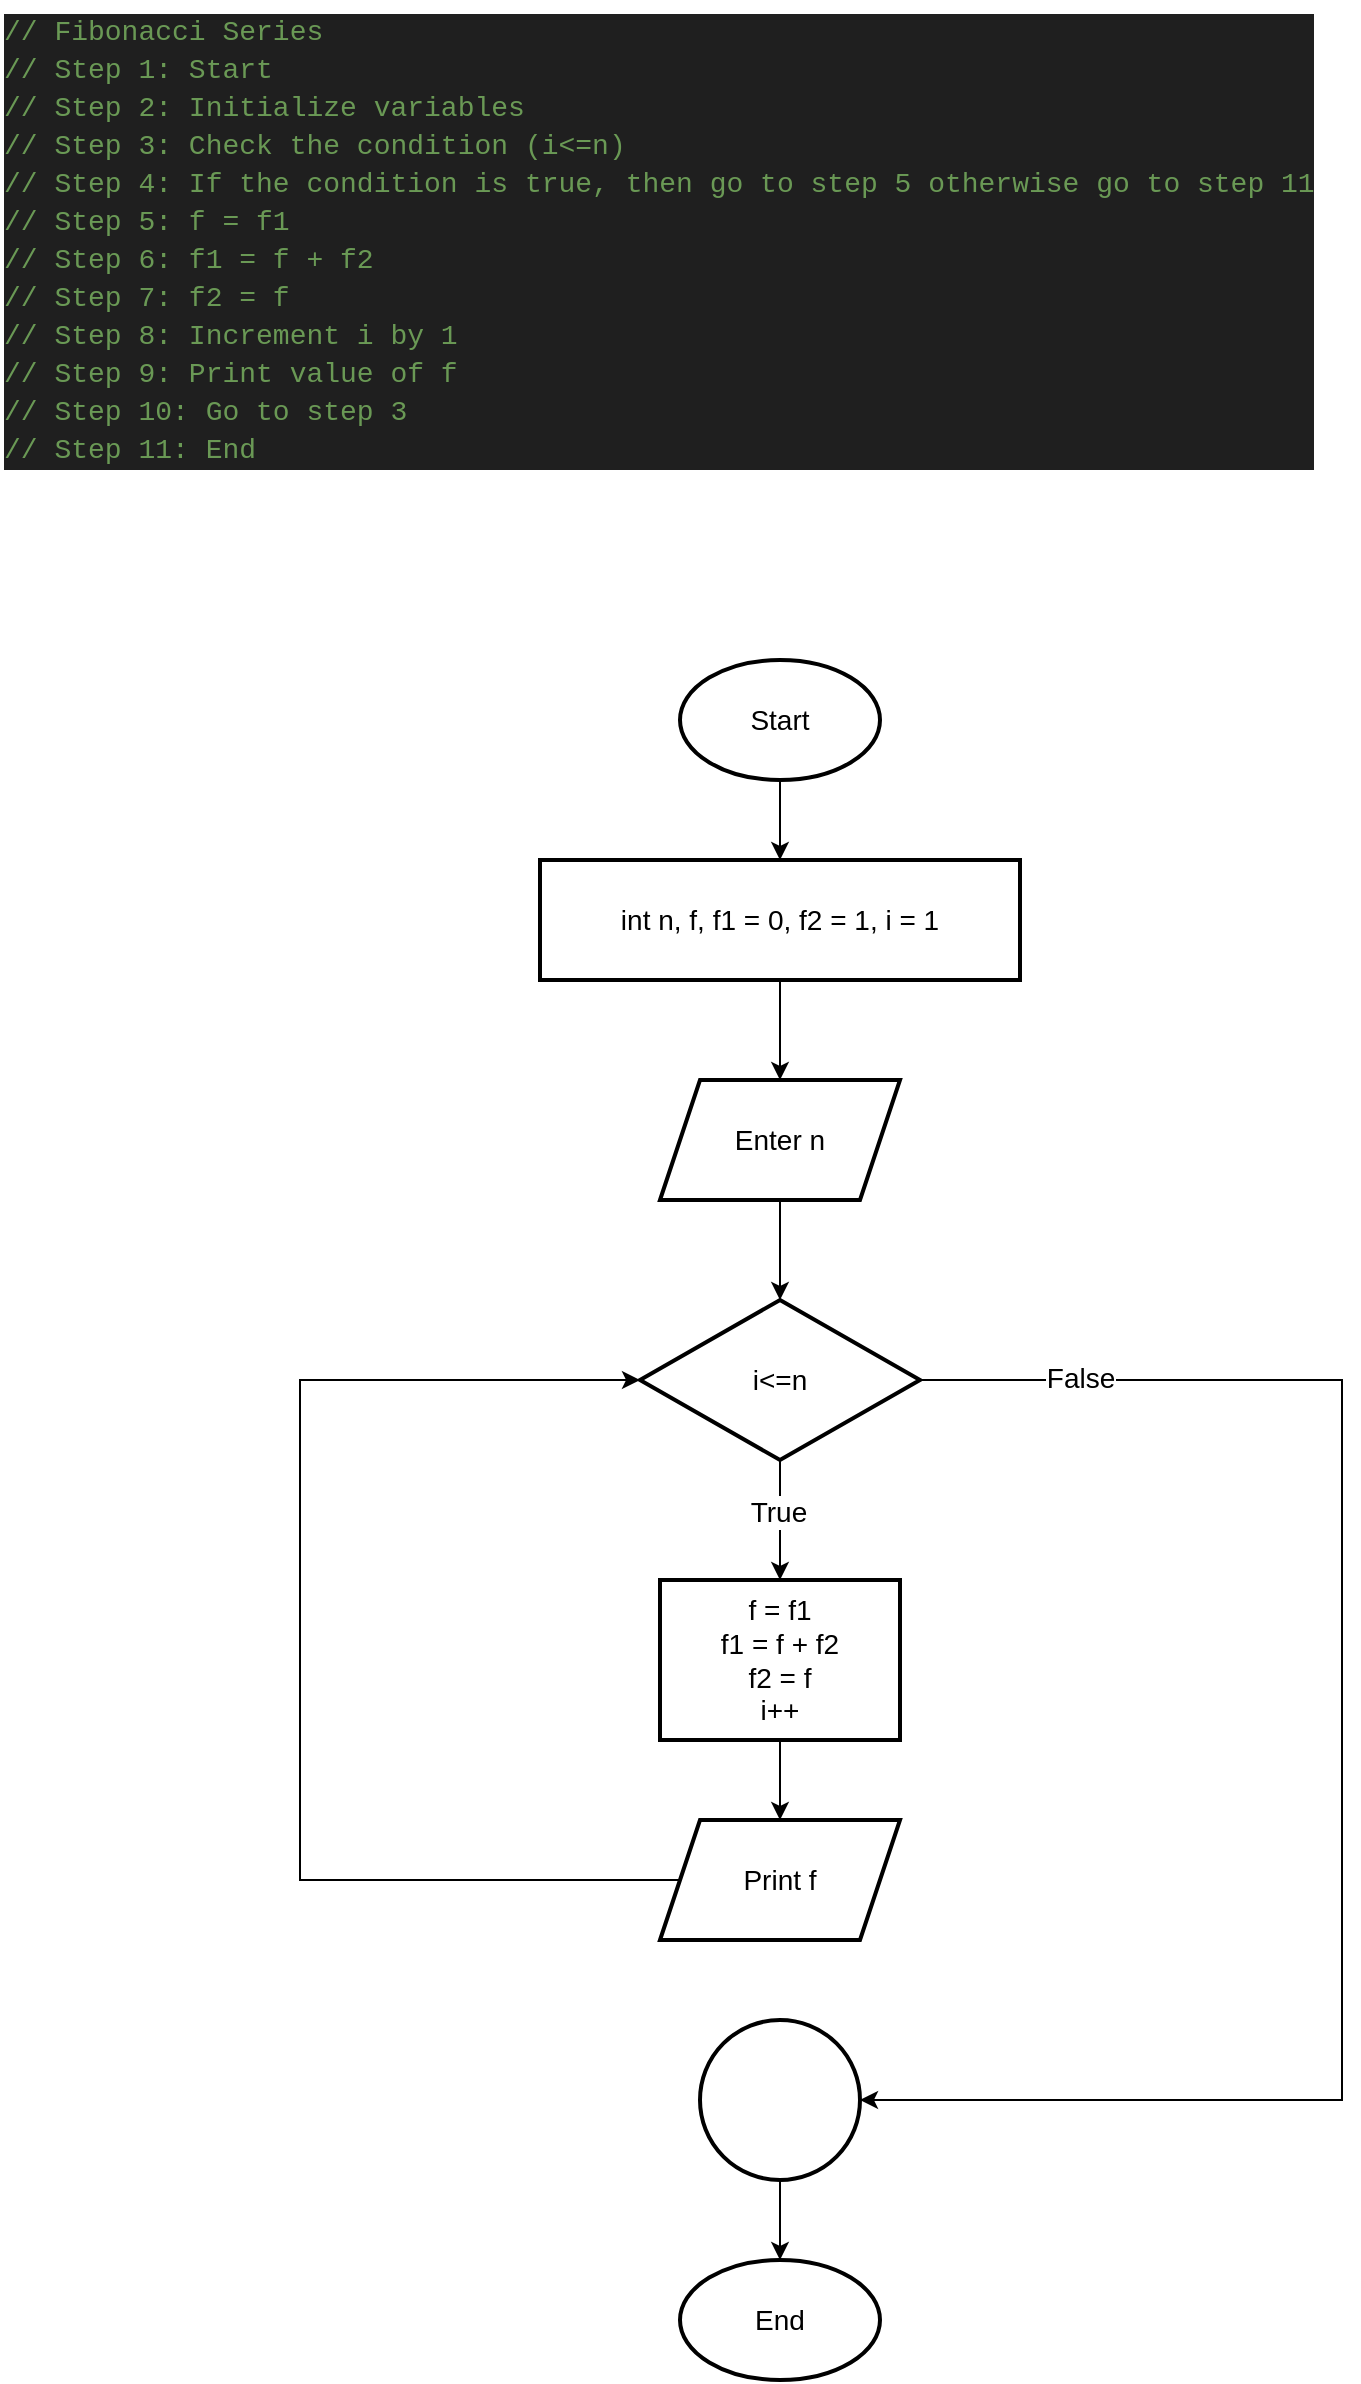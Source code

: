 <mxfile version="26.2.9">
  <diagram name="Page-1" id="fhRAKGTHHAc35T6EAGJd">
    <mxGraphModel dx="949" dy="511" grid="1" gridSize="10" guides="1" tooltips="1" connect="1" arrows="1" fold="1" page="1" pageScale="1" pageWidth="850" pageHeight="1100" math="0" shadow="0">
      <root>
        <mxCell id="0" />
        <mxCell id="1" parent="0" />
        <mxCell id="p7B1L4sdsP2DGnX8F3GJ-1" value="&lt;div style=&quot;color: rgb(204, 204, 204); background-color: rgb(31, 31, 31); font-family: Consolas, &amp;quot;Courier New&amp;quot;, monospace; font-weight: normal; line-height: 19px; white-space: pre;&quot;&gt;&lt;div&gt;&lt;span style=&quot;color: #6a9955;&quot;&gt;// Fibonacci Series&lt;/span&gt;&lt;/div&gt;&lt;div&gt;&lt;span style=&quot;color: #6a9955;&quot;&gt;// Step 1: Start&lt;/span&gt;&lt;/div&gt;&lt;div&gt;&lt;span style=&quot;color: #6a9955;&quot;&gt;// Step 2: Initialize variables&lt;/span&gt;&lt;/div&gt;&lt;div&gt;&lt;span style=&quot;color: #6a9955;&quot;&gt;// Step 3: Check the condition (i&amp;lt;=n)&lt;/span&gt;&lt;/div&gt;&lt;div&gt;&lt;span style=&quot;color: #6a9955;&quot;&gt;// Step 4: If the condition is true, then go to step 5 otherwise go to step 11&lt;/span&gt;&lt;/div&gt;&lt;div&gt;&lt;span style=&quot;color: #6a9955;&quot;&gt;// Step 5: f = f1&lt;/span&gt;&lt;/div&gt;&lt;div&gt;&lt;span style=&quot;color: #6a9955;&quot;&gt;// Step 6: f1 = f + f2&lt;/span&gt;&lt;/div&gt;&lt;div&gt;&lt;span style=&quot;color: #6a9955;&quot;&gt;// Step 7: f2 = f&lt;/span&gt;&lt;/div&gt;&lt;div&gt;&lt;span style=&quot;color: #6a9955;&quot;&gt;// Step 8: Increment i by 1&lt;/span&gt;&lt;/div&gt;&lt;div&gt;&lt;span style=&quot;color: #6a9955;&quot;&gt;// Step 9: Print value of f&lt;/span&gt;&lt;/div&gt;&lt;div&gt;&lt;span style=&quot;color: #6a9955;&quot;&gt;// Step 10: Go to step 3&lt;/span&gt;&lt;/div&gt;&lt;div&gt;&lt;span style=&quot;color: #6a9955;&quot;&gt;// Step 11: End&lt;/span&gt;&lt;/div&gt;&lt;/div&gt;" style="text;whiteSpace=wrap;html=1;fontSize=14;" vertex="1" parent="1">
          <mxGeometry x="40" y="30" width="560" height="250" as="geometry" />
        </mxCell>
        <mxCell id="p7B1L4sdsP2DGnX8F3GJ-5" value="" style="edgeStyle=orthogonalEdgeStyle;rounded=0;orthogonalLoop=1;jettySize=auto;html=1;fontSize=14;" edge="1" parent="1" source="p7B1L4sdsP2DGnX8F3GJ-2" target="p7B1L4sdsP2DGnX8F3GJ-4">
          <mxGeometry relative="1" as="geometry" />
        </mxCell>
        <mxCell id="p7B1L4sdsP2DGnX8F3GJ-2" value="Start" style="strokeWidth=2;html=1;shape=mxgraph.flowchart.start_1;whiteSpace=wrap;fontSize=14;" vertex="1" parent="1">
          <mxGeometry x="380" y="360" width="100" height="60" as="geometry" />
        </mxCell>
        <mxCell id="p7B1L4sdsP2DGnX8F3GJ-3" value="End" style="strokeWidth=2;html=1;shape=mxgraph.flowchart.start_1;whiteSpace=wrap;fontSize=14;" vertex="1" parent="1">
          <mxGeometry x="380" y="1160" width="100" height="60" as="geometry" />
        </mxCell>
        <mxCell id="p7B1L4sdsP2DGnX8F3GJ-7" value="" style="edgeStyle=orthogonalEdgeStyle;rounded=0;orthogonalLoop=1;jettySize=auto;html=1;fontSize=14;" edge="1" parent="1" source="p7B1L4sdsP2DGnX8F3GJ-4" target="p7B1L4sdsP2DGnX8F3GJ-6">
          <mxGeometry relative="1" as="geometry" />
        </mxCell>
        <mxCell id="p7B1L4sdsP2DGnX8F3GJ-4" value="int n, f, f1 = 0, f2 = 1, i = 1" style="whiteSpace=wrap;html=1;strokeWidth=2;fontSize=14;" vertex="1" parent="1">
          <mxGeometry x="310" y="460" width="240" height="60" as="geometry" />
        </mxCell>
        <mxCell id="p7B1L4sdsP2DGnX8F3GJ-9" value="" style="edgeStyle=orthogonalEdgeStyle;rounded=0;orthogonalLoop=1;jettySize=auto;html=1;fontSize=14;" edge="1" parent="1" source="p7B1L4sdsP2DGnX8F3GJ-6" target="p7B1L4sdsP2DGnX8F3GJ-8">
          <mxGeometry relative="1" as="geometry" />
        </mxCell>
        <mxCell id="p7B1L4sdsP2DGnX8F3GJ-6" value="Enter n" style="shape=parallelogram;perimeter=parallelogramPerimeter;whiteSpace=wrap;html=1;fixedSize=1;strokeWidth=2;fontSize=14;" vertex="1" parent="1">
          <mxGeometry x="370" y="570" width="120" height="60" as="geometry" />
        </mxCell>
        <mxCell id="p7B1L4sdsP2DGnX8F3GJ-11" value="" style="edgeStyle=orthogonalEdgeStyle;rounded=0;orthogonalLoop=1;jettySize=auto;html=1;fontSize=14;" edge="1" parent="1" source="p7B1L4sdsP2DGnX8F3GJ-8" target="p7B1L4sdsP2DGnX8F3GJ-10">
          <mxGeometry relative="1" as="geometry" />
        </mxCell>
        <mxCell id="p7B1L4sdsP2DGnX8F3GJ-19" value="True" style="edgeLabel;html=1;align=center;verticalAlign=middle;resizable=0;points=[];fontSize=14;" vertex="1" connectable="0" parent="p7B1L4sdsP2DGnX8F3GJ-11">
          <mxGeometry x="-0.13" y="-1" relative="1" as="geometry">
            <mxPoint as="offset" />
          </mxGeometry>
        </mxCell>
        <mxCell id="p7B1L4sdsP2DGnX8F3GJ-21" value="" style="edgeStyle=orthogonalEdgeStyle;rounded=0;orthogonalLoop=1;jettySize=auto;html=1;entryX=1;entryY=0.5;entryDx=0;entryDy=0;fontSize=14;" edge="1" parent="1" source="p7B1L4sdsP2DGnX8F3GJ-8" target="p7B1L4sdsP2DGnX8F3GJ-14">
          <mxGeometry relative="1" as="geometry">
            <mxPoint x="710" y="1130" as="targetPoint" />
            <Array as="points">
              <mxPoint x="711" y="720" />
              <mxPoint x="711" y="1080" />
            </Array>
          </mxGeometry>
        </mxCell>
        <mxCell id="p7B1L4sdsP2DGnX8F3GJ-23" value="False" style="edgeLabel;html=1;align=center;verticalAlign=middle;resizable=0;points=[];fontSize=14;" vertex="1" connectable="0" parent="p7B1L4sdsP2DGnX8F3GJ-21">
          <mxGeometry x="-0.804" y="1" relative="1" as="geometry">
            <mxPoint as="offset" />
          </mxGeometry>
        </mxCell>
        <mxCell id="p7B1L4sdsP2DGnX8F3GJ-8" value="i&amp;lt;=n" style="rhombus;whiteSpace=wrap;html=1;strokeWidth=2;fontSize=14;" vertex="1" parent="1">
          <mxGeometry x="360" y="680" width="140" height="80" as="geometry" />
        </mxCell>
        <mxCell id="p7B1L4sdsP2DGnX8F3GJ-13" value="" style="edgeStyle=orthogonalEdgeStyle;rounded=0;orthogonalLoop=1;jettySize=auto;html=1;fontSize=14;" edge="1" parent="1" source="p7B1L4sdsP2DGnX8F3GJ-10" target="p7B1L4sdsP2DGnX8F3GJ-12">
          <mxGeometry relative="1" as="geometry" />
        </mxCell>
        <mxCell id="p7B1L4sdsP2DGnX8F3GJ-10" value="f = f1&lt;div&gt;f1 = f + f2&lt;/div&gt;&lt;div&gt;f2 = f&lt;/div&gt;&lt;div&gt;i++&lt;/div&gt;" style="whiteSpace=wrap;html=1;strokeWidth=2;fontSize=14;" vertex="1" parent="1">
          <mxGeometry x="370" y="820" width="120" height="80" as="geometry" />
        </mxCell>
        <mxCell id="p7B1L4sdsP2DGnX8F3GJ-18" value="" style="edgeStyle=orthogonalEdgeStyle;rounded=0;orthogonalLoop=1;jettySize=auto;html=1;entryX=0;entryY=0.5;entryDx=0;entryDy=0;exitX=0;exitY=0.5;exitDx=0;exitDy=0;fontSize=14;" edge="1" parent="1" source="p7B1L4sdsP2DGnX8F3GJ-12">
          <mxGeometry relative="1" as="geometry">
            <mxPoint x="370.003" y="970" as="sourcePoint" />
            <mxPoint x="360" y="720" as="targetPoint" />
            <Array as="points">
              <mxPoint x="190" y="970" />
              <mxPoint x="190" y="720" />
            </Array>
          </mxGeometry>
        </mxCell>
        <mxCell id="p7B1L4sdsP2DGnX8F3GJ-12" value="Print f" style="shape=parallelogram;perimeter=parallelogramPerimeter;whiteSpace=wrap;html=1;fixedSize=1;strokeWidth=2;fontSize=14;" vertex="1" parent="1">
          <mxGeometry x="370" y="940" width="120" height="60" as="geometry" />
        </mxCell>
        <mxCell id="p7B1L4sdsP2DGnX8F3GJ-16" value="" style="edgeStyle=orthogonalEdgeStyle;rounded=0;orthogonalLoop=1;jettySize=auto;html=1;fontSize=14;" edge="1" parent="1" source="p7B1L4sdsP2DGnX8F3GJ-14" target="p7B1L4sdsP2DGnX8F3GJ-3">
          <mxGeometry relative="1" as="geometry" />
        </mxCell>
        <mxCell id="p7B1L4sdsP2DGnX8F3GJ-14" value="" style="ellipse;whiteSpace=wrap;html=1;strokeWidth=2;fontSize=14;" vertex="1" parent="1">
          <mxGeometry x="390" y="1040" width="80" height="80" as="geometry" />
        </mxCell>
      </root>
    </mxGraphModel>
  </diagram>
</mxfile>
